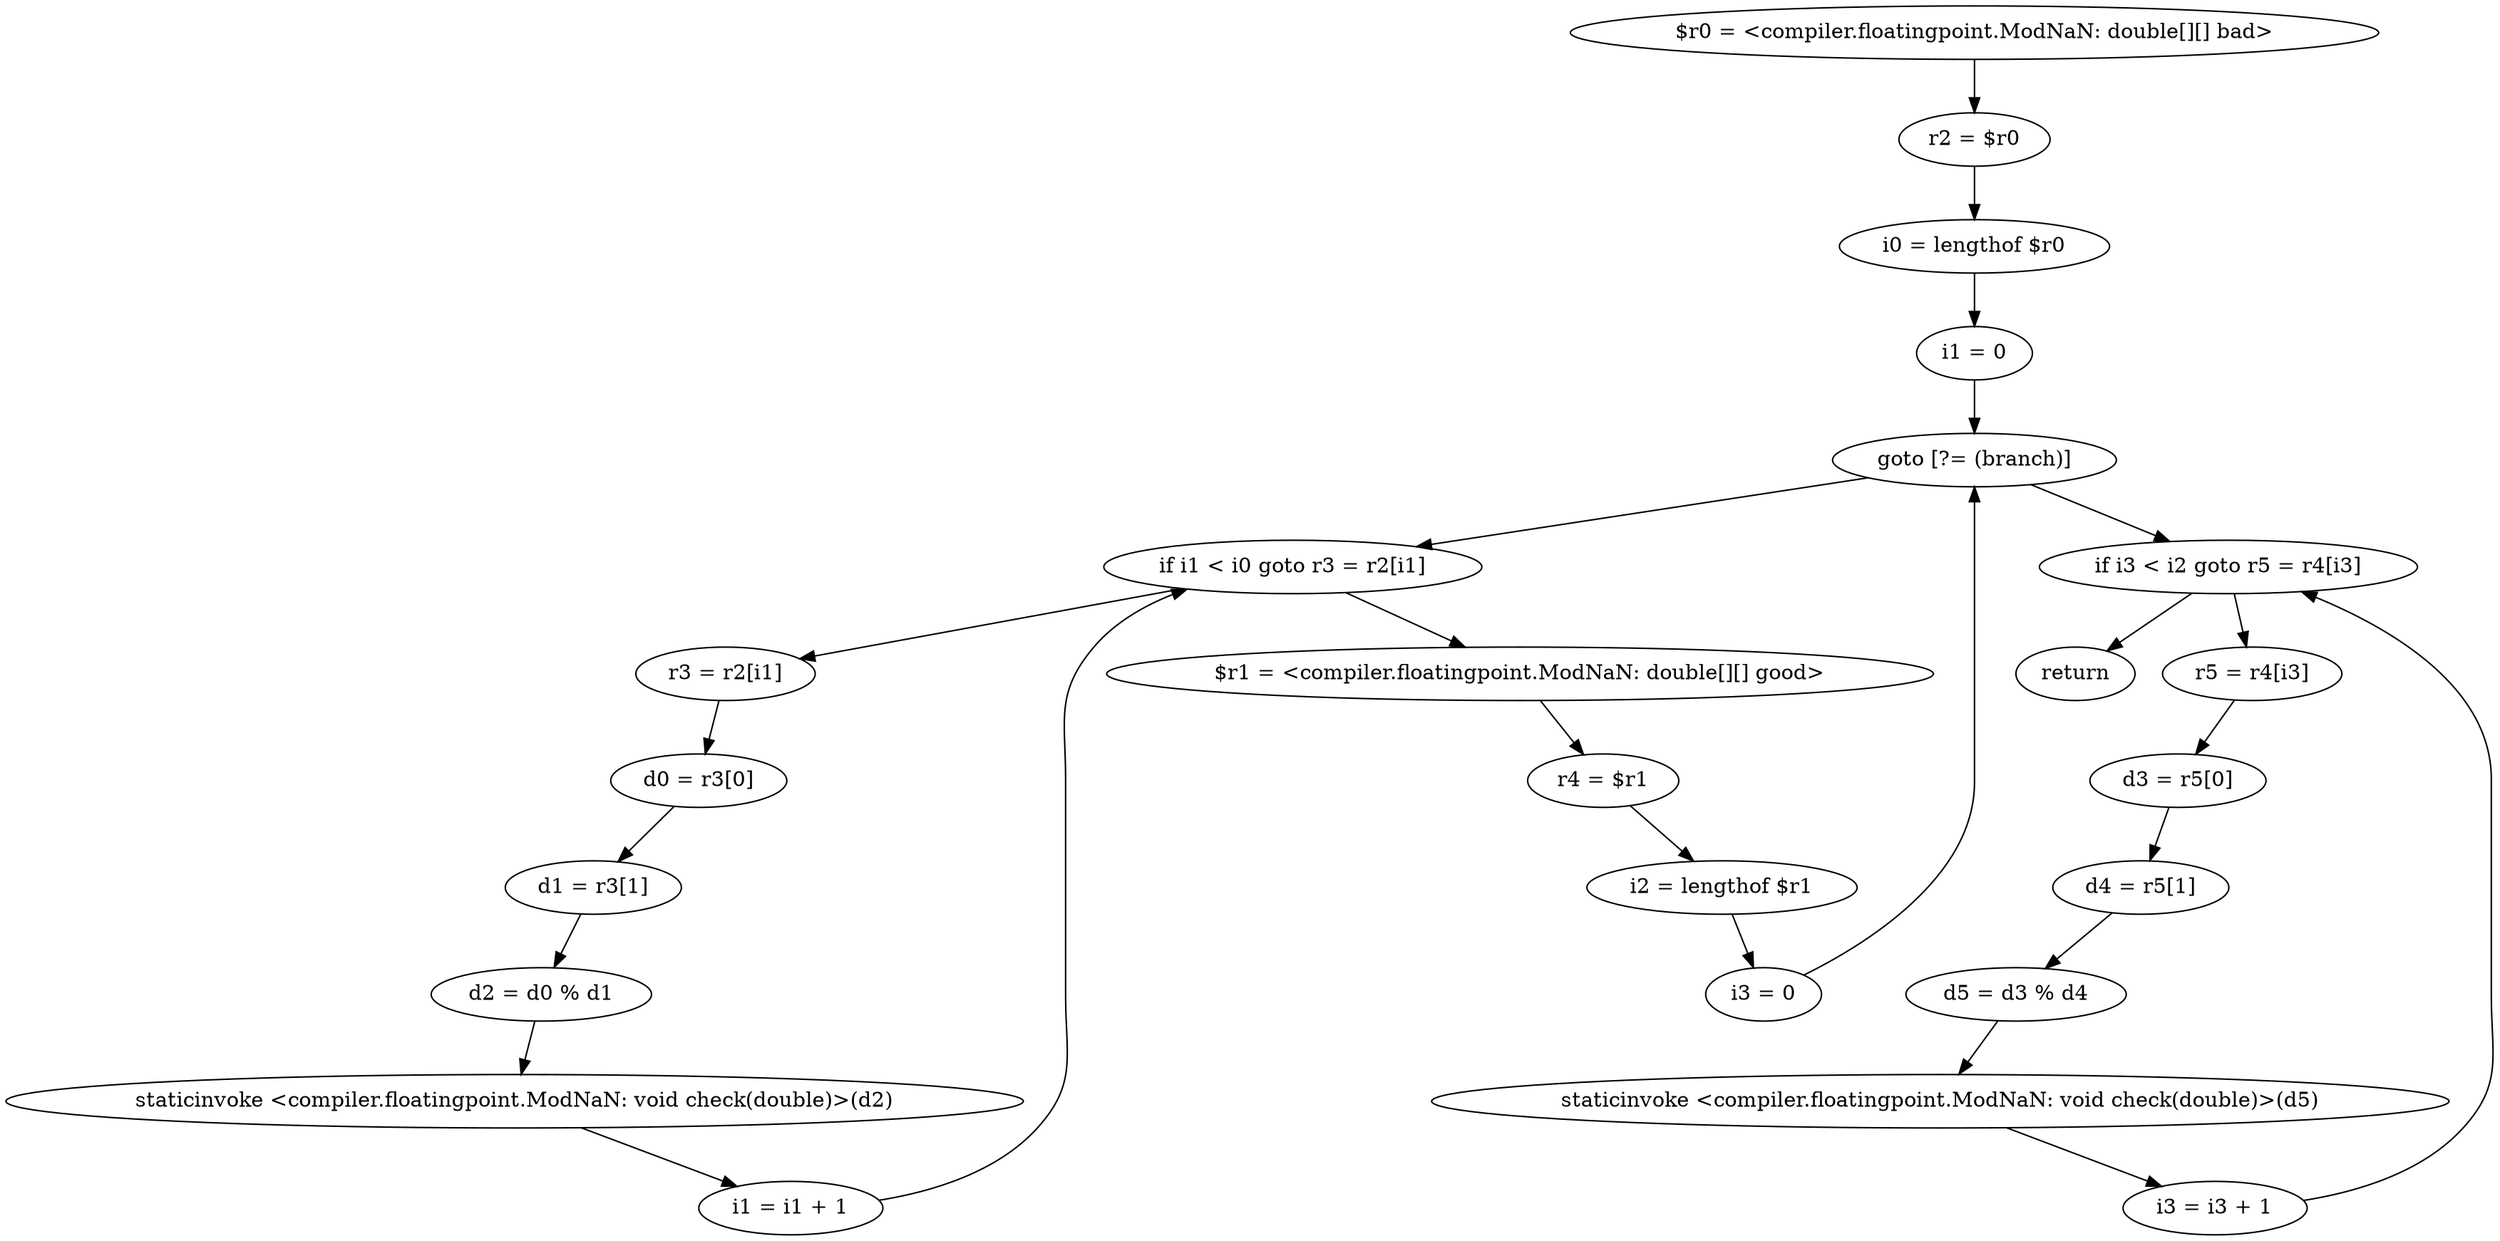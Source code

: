 digraph "unitGraph" {
    "$r0 = <compiler.floatingpoint.ModNaN: double[][] bad>"
    "r2 = $r0"
    "i0 = lengthof $r0"
    "i1 = 0"
    "goto [?= (branch)]"
    "r3 = r2[i1]"
    "d0 = r3[0]"
    "d1 = r3[1]"
    "d2 = d0 % d1"
    "staticinvoke <compiler.floatingpoint.ModNaN: void check(double)>(d2)"
    "i1 = i1 + 1"
    "if i1 < i0 goto r3 = r2[i1]"
    "$r1 = <compiler.floatingpoint.ModNaN: double[][] good>"
    "r4 = $r1"
    "i2 = lengthof $r1"
    "i3 = 0"
    "r5 = r4[i3]"
    "d3 = r5[0]"
    "d4 = r5[1]"
    "d5 = d3 % d4"
    "staticinvoke <compiler.floatingpoint.ModNaN: void check(double)>(d5)"
    "i3 = i3 + 1"
    "if i3 < i2 goto r5 = r4[i3]"
    "return"
    "$r0 = <compiler.floatingpoint.ModNaN: double[][] bad>"->"r2 = $r0";
    "r2 = $r0"->"i0 = lengthof $r0";
    "i0 = lengthof $r0"->"i1 = 0";
    "i1 = 0"->"goto [?= (branch)]";
    "goto [?= (branch)]"->"if i1 < i0 goto r3 = r2[i1]";
    "r3 = r2[i1]"->"d0 = r3[0]";
    "d0 = r3[0]"->"d1 = r3[1]";
    "d1 = r3[1]"->"d2 = d0 % d1";
    "d2 = d0 % d1"->"staticinvoke <compiler.floatingpoint.ModNaN: void check(double)>(d2)";
    "staticinvoke <compiler.floatingpoint.ModNaN: void check(double)>(d2)"->"i1 = i1 + 1";
    "i1 = i1 + 1"->"if i1 < i0 goto r3 = r2[i1]";
    "if i1 < i0 goto r3 = r2[i1]"->"$r1 = <compiler.floatingpoint.ModNaN: double[][] good>";
    "if i1 < i0 goto r3 = r2[i1]"->"r3 = r2[i1]";
    "$r1 = <compiler.floatingpoint.ModNaN: double[][] good>"->"r4 = $r1";
    "r4 = $r1"->"i2 = lengthof $r1";
    "i2 = lengthof $r1"->"i3 = 0";
    "i3 = 0"->"goto [?= (branch)]";
    "goto [?= (branch)]"->"if i3 < i2 goto r5 = r4[i3]";
    "r5 = r4[i3]"->"d3 = r5[0]";
    "d3 = r5[0]"->"d4 = r5[1]";
    "d4 = r5[1]"->"d5 = d3 % d4";
    "d5 = d3 % d4"->"staticinvoke <compiler.floatingpoint.ModNaN: void check(double)>(d5)";
    "staticinvoke <compiler.floatingpoint.ModNaN: void check(double)>(d5)"->"i3 = i3 + 1";
    "i3 = i3 + 1"->"if i3 < i2 goto r5 = r4[i3]";
    "if i3 < i2 goto r5 = r4[i3]"->"return";
    "if i3 < i2 goto r5 = r4[i3]"->"r5 = r4[i3]";
}

